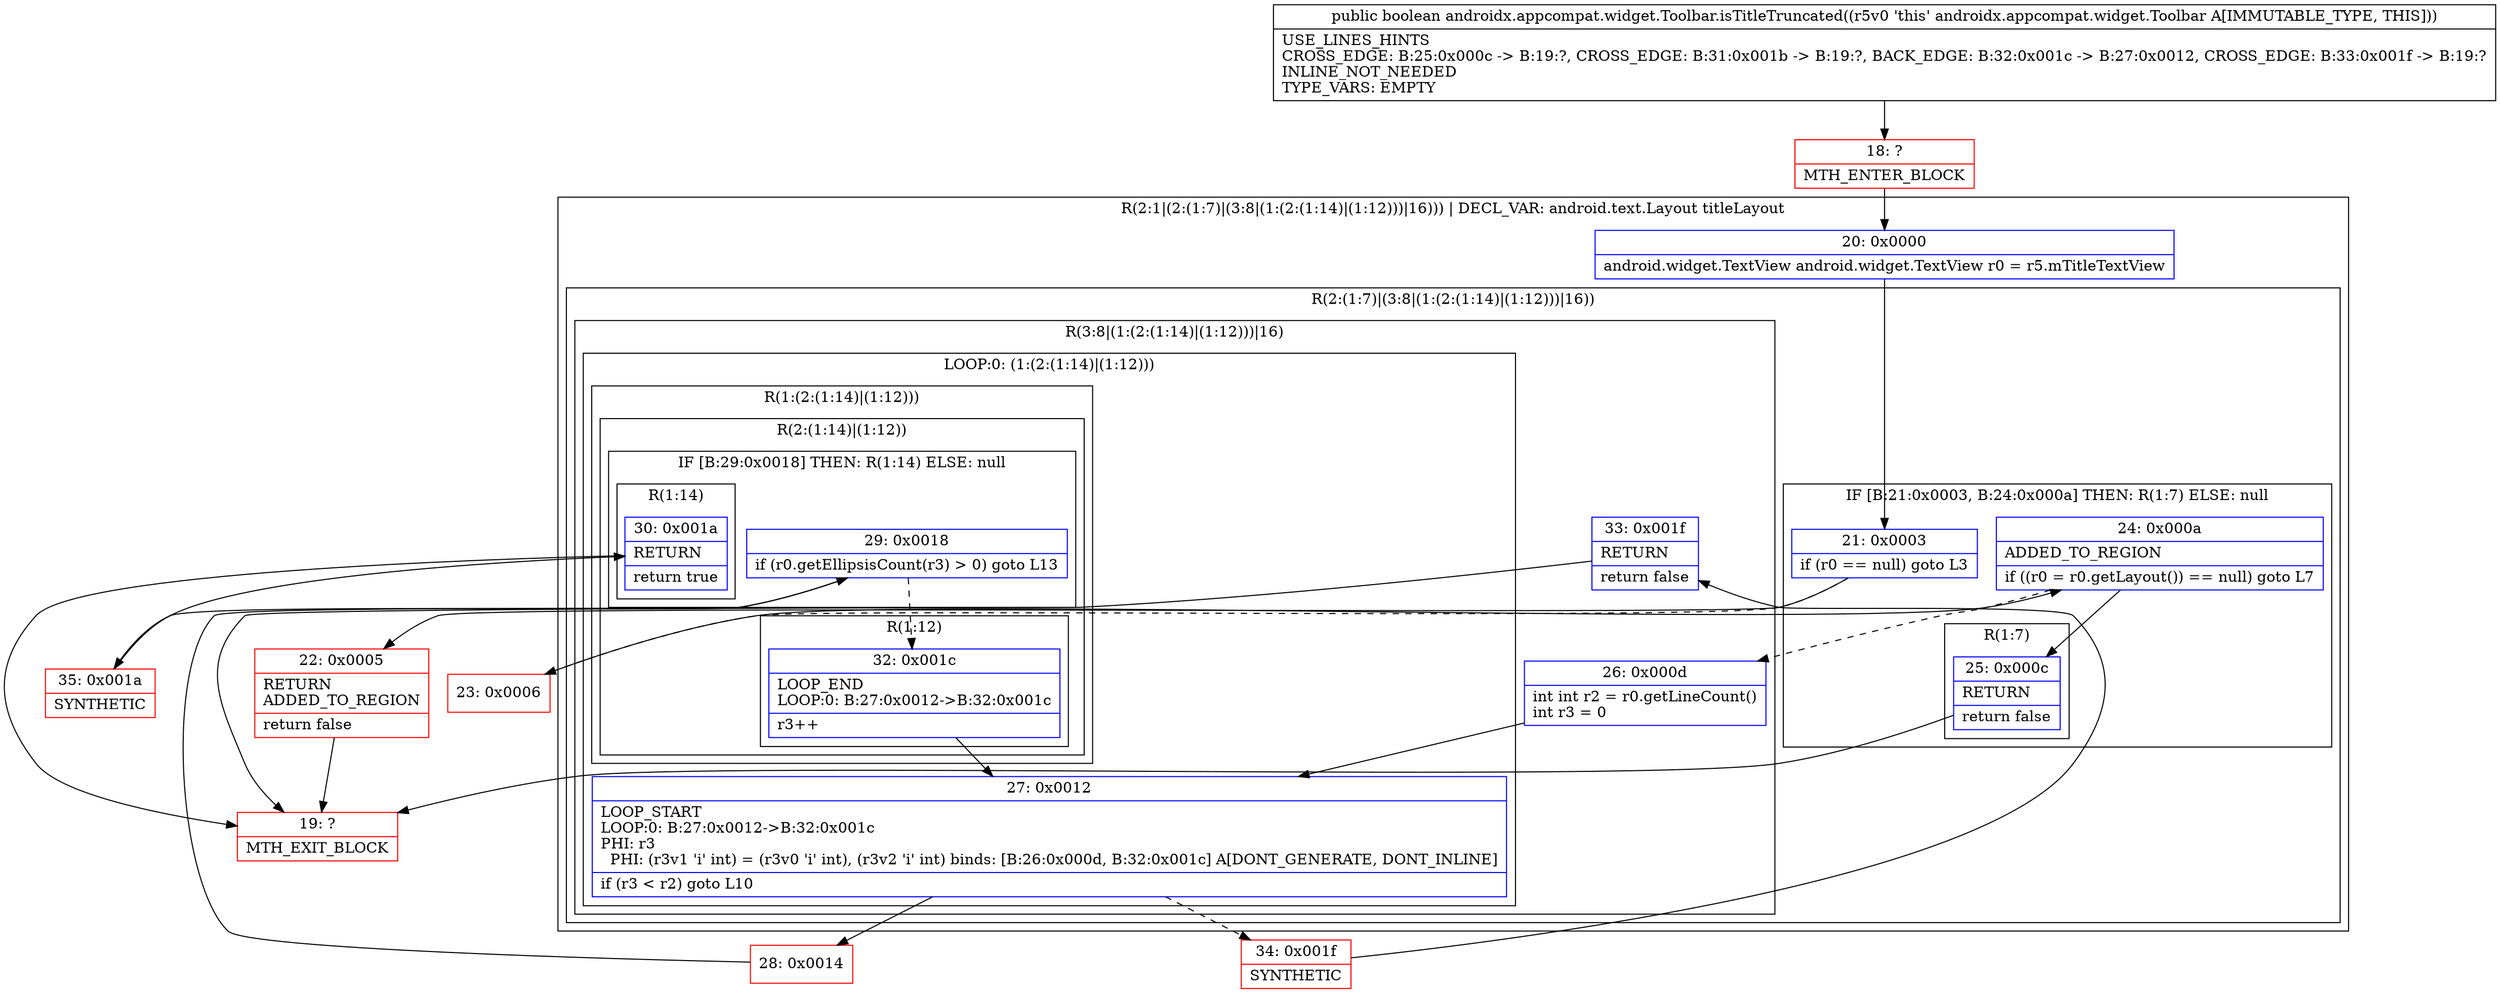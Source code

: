 digraph "CFG forandroidx.appcompat.widget.Toolbar.isTitleTruncated()Z" {
subgraph cluster_Region_2045185307 {
label = "R(2:1|(2:(1:7)|(3:8|(1:(2:(1:14)|(1:12)))|16))) | DECL_VAR: android.text.Layout titleLayout\l";
node [shape=record,color=blue];
Node_20 [shape=record,label="{20\:\ 0x0000|android.widget.TextView android.widget.TextView r0 = r5.mTitleTextView\l}"];
subgraph cluster_Region_1872629425 {
label = "R(2:(1:7)|(3:8|(1:(2:(1:14)|(1:12)))|16))";
node [shape=record,color=blue];
subgraph cluster_IfRegion_2094324756 {
label = "IF [B:21:0x0003, B:24:0x000a] THEN: R(1:7) ELSE: null";
node [shape=record,color=blue];
Node_21 [shape=record,label="{21\:\ 0x0003|if (r0 == null) goto L3\l}"];
Node_24 [shape=record,label="{24\:\ 0x000a|ADDED_TO_REGION\l|if ((r0 = r0.getLayout()) == null) goto L7\l}"];
subgraph cluster_Region_65340271 {
label = "R(1:7)";
node [shape=record,color=blue];
Node_25 [shape=record,label="{25\:\ 0x000c|RETURN\l|return false\l}"];
}
}
subgraph cluster_Region_1945811268 {
label = "R(3:8|(1:(2:(1:14)|(1:12)))|16)";
node [shape=record,color=blue];
Node_26 [shape=record,label="{26\:\ 0x000d|int int r2 = r0.getLineCount()\lint r3 = 0\l}"];
subgraph cluster_LoopRegion_1028423367 {
label = "LOOP:0: (1:(2:(1:14)|(1:12)))";
node [shape=record,color=blue];
Node_27 [shape=record,label="{27\:\ 0x0012|LOOP_START\lLOOP:0: B:27:0x0012\-\>B:32:0x001c\lPHI: r3 \l  PHI: (r3v1 'i' int) = (r3v0 'i' int), (r3v2 'i' int) binds: [B:26:0x000d, B:32:0x001c] A[DONT_GENERATE, DONT_INLINE]\l|if (r3 \< r2) goto L10\l}"];
subgraph cluster_Region_1258258373 {
label = "R(1:(2:(1:14)|(1:12)))";
node [shape=record,color=blue];
subgraph cluster_Region_990096395 {
label = "R(2:(1:14)|(1:12))";
node [shape=record,color=blue];
subgraph cluster_IfRegion_644637784 {
label = "IF [B:29:0x0018] THEN: R(1:14) ELSE: null";
node [shape=record,color=blue];
Node_29 [shape=record,label="{29\:\ 0x0018|if (r0.getEllipsisCount(r3) \> 0) goto L13\l}"];
subgraph cluster_Region_620217948 {
label = "R(1:14)";
node [shape=record,color=blue];
Node_30 [shape=record,label="{30\:\ 0x001a|RETURN\l|return true\l}"];
}
}
subgraph cluster_Region_2088903584 {
label = "R(1:12)";
node [shape=record,color=blue];
Node_32 [shape=record,label="{32\:\ 0x001c|LOOP_END\lLOOP:0: B:27:0x0012\-\>B:32:0x001c\l|r3++\l}"];
}
}
}
}
Node_33 [shape=record,label="{33\:\ 0x001f|RETURN\l|return false\l}"];
}
}
}
Node_18 [shape=record,color=red,label="{18\:\ ?|MTH_ENTER_BLOCK\l}"];
Node_22 [shape=record,color=red,label="{22\:\ 0x0005|RETURN\lADDED_TO_REGION\l|return false\l}"];
Node_19 [shape=record,color=red,label="{19\:\ ?|MTH_EXIT_BLOCK\l}"];
Node_23 [shape=record,color=red,label="{23\:\ 0x0006}"];
Node_28 [shape=record,color=red,label="{28\:\ 0x0014}"];
Node_35 [shape=record,color=red,label="{35\:\ 0x001a|SYNTHETIC\l}"];
Node_34 [shape=record,color=red,label="{34\:\ 0x001f|SYNTHETIC\l}"];
MethodNode[shape=record,label="{public boolean androidx.appcompat.widget.Toolbar.isTitleTruncated((r5v0 'this' androidx.appcompat.widget.Toolbar A[IMMUTABLE_TYPE, THIS]))  | USE_LINES_HINTS\lCROSS_EDGE: B:25:0x000c \-\> B:19:?, CROSS_EDGE: B:31:0x001b \-\> B:19:?, BACK_EDGE: B:32:0x001c \-\> B:27:0x0012, CROSS_EDGE: B:33:0x001f \-\> B:19:?\lINLINE_NOT_NEEDED\lTYPE_VARS: EMPTY\l}"];
MethodNode -> Node_18;Node_20 -> Node_21;
Node_21 -> Node_22;
Node_21 -> Node_23[style=dashed];
Node_24 -> Node_25;
Node_24 -> Node_26[style=dashed];
Node_25 -> Node_19;
Node_26 -> Node_27;
Node_27 -> Node_28;
Node_27 -> Node_34[style=dashed];
Node_29 -> Node_32[style=dashed];
Node_29 -> Node_35;
Node_30 -> Node_19;
Node_32 -> Node_27;
Node_33 -> Node_19;
Node_18 -> Node_20;
Node_22 -> Node_19;
Node_23 -> Node_24;
Node_28 -> Node_29;
Node_35 -> Node_30;
Node_34 -> Node_33;
}

